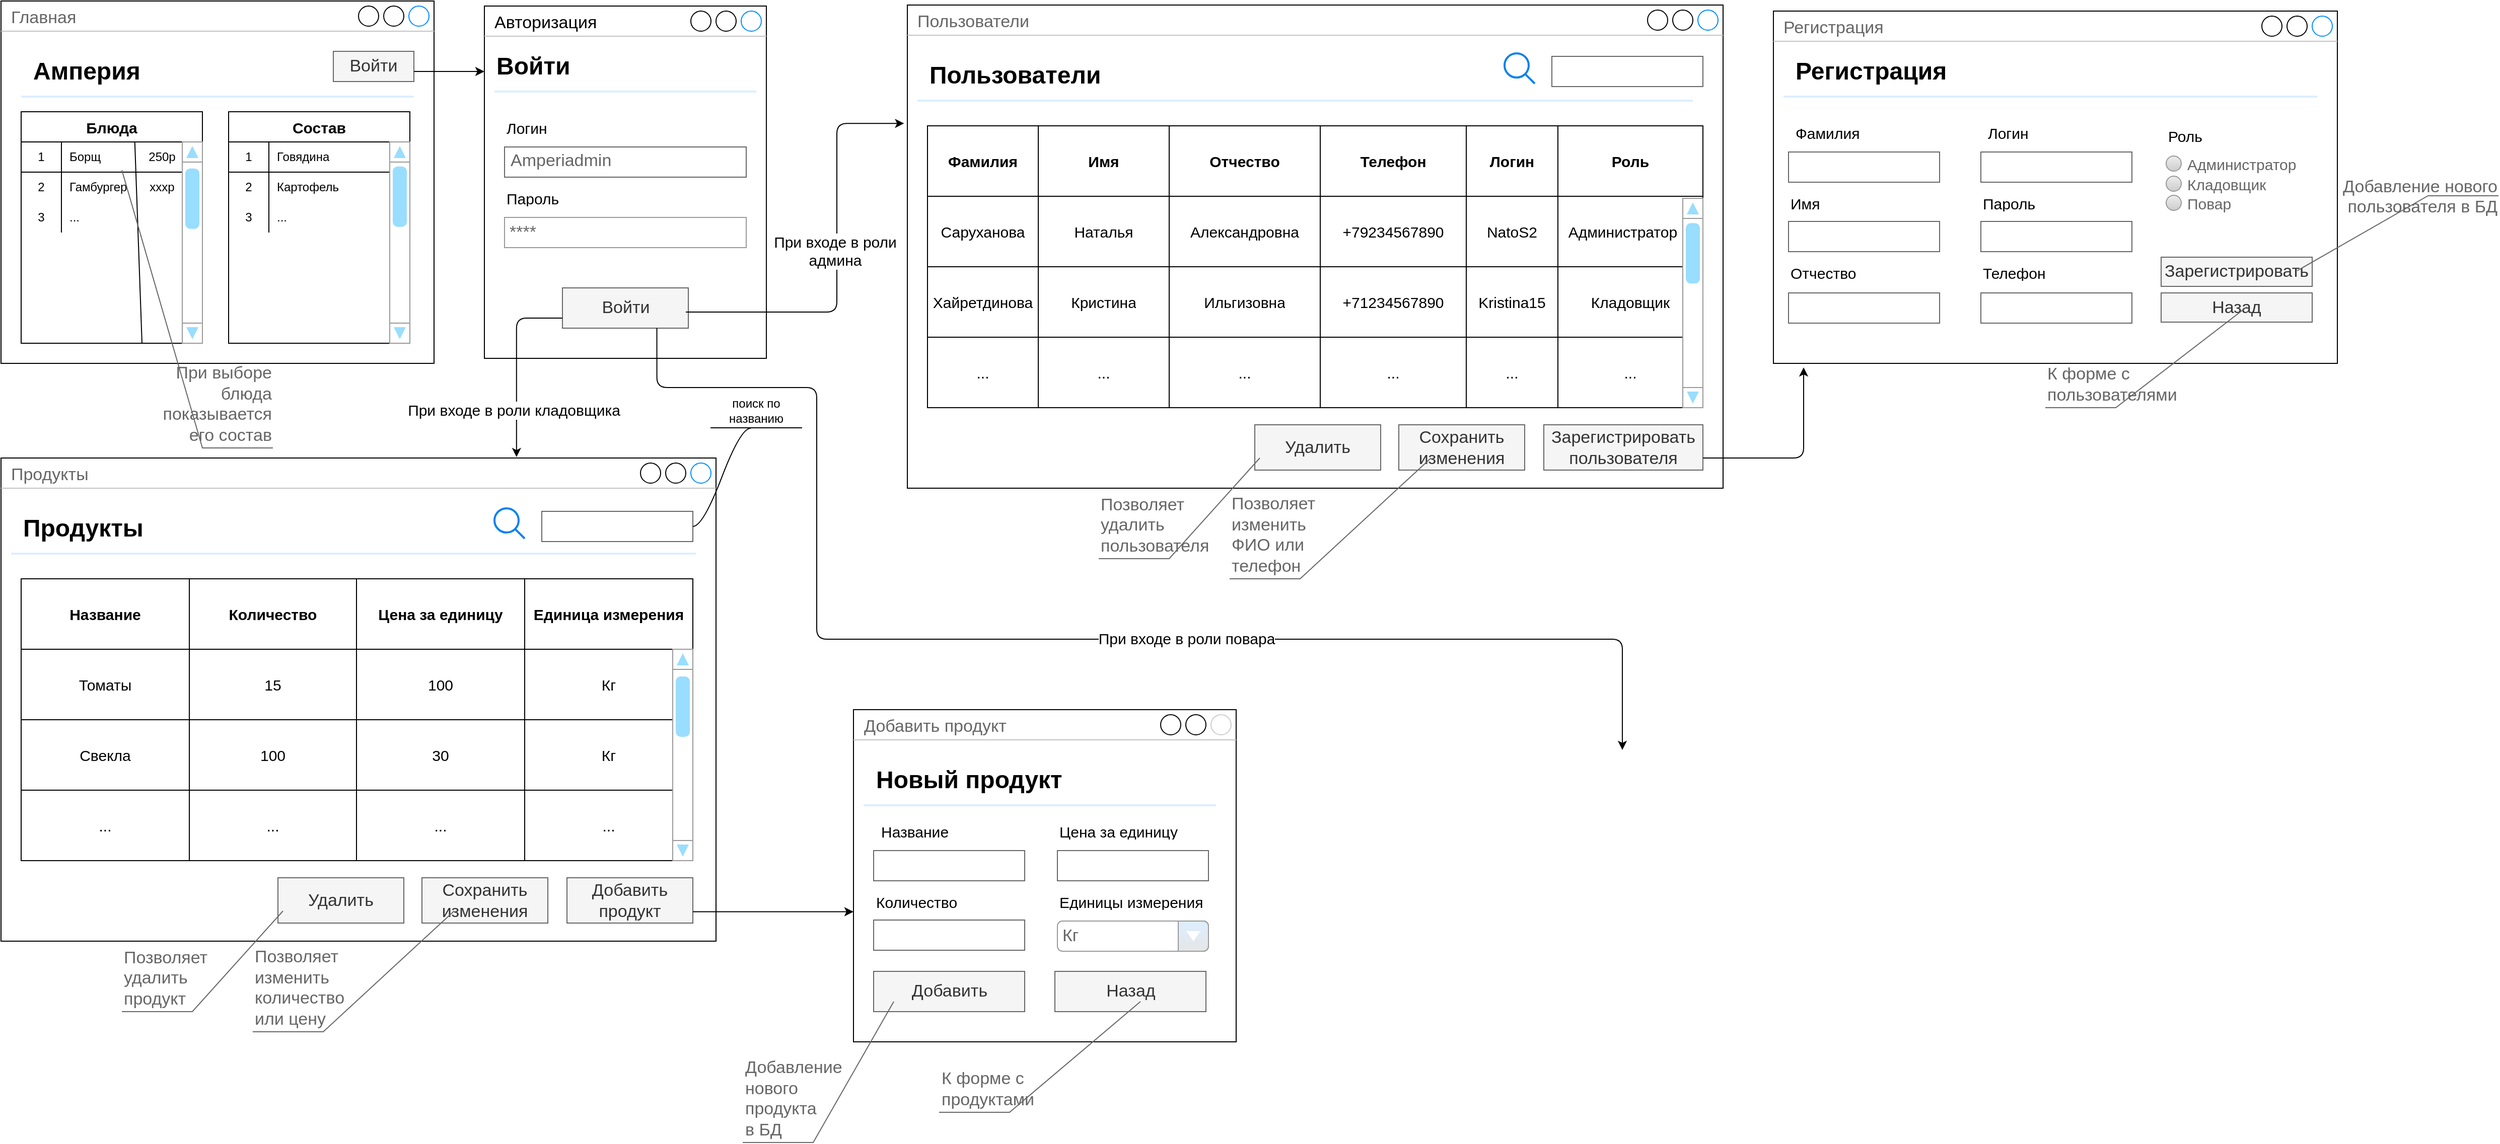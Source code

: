 <mxfile version="14.7.8" type="github">
  <diagram name="Page-1" id="03018318-947c-dd8e-b7a3-06fadd420f32">
    <mxGraphModel dx="1483" dy="781" grid="1" gridSize="10" guides="1" tooltips="1" connect="1" arrows="1" fold="1" page="1" pageScale="1" pageWidth="4681" pageHeight="3300" background="#ffffff" math="0" shadow="0">
      <root>
        <mxCell id="0" />
        <mxCell id="1" parent="0" />
        <mxCell id="wdpsz7SIbts_I8NSBxIE-1" value="Авторизация&lt;br&gt;" style="strokeWidth=1;shadow=0;dashed=0;align=left;html=1;shape=mxgraph.mockup.containers.window;align=left;verticalAlign=top;spacingLeft=8;strokeColor2=#008cff;strokeColor3=#c4c4c4;mainText=;fontSize=17;labelBackgroundColor=none;" parent="1" vertex="1">
          <mxGeometry x="520" y="31" width="280" height="350" as="geometry" />
        </mxCell>
        <mxCell id="wdpsz7SIbts_I8NSBxIE-2" value="Amperiadmin" style="strokeWidth=1;shadow=0;dashed=0;align=left;html=1;shape=mxgraph.mockup.text.textBox;fontColor=#666666;align=left;fontSize=17;spacingLeft=4;spacingTop=-3;strokeColor=#666666;mainText=;gradientColor=none;" parent="1" vertex="1">
          <mxGeometry x="540" y="171" width="240" height="30" as="geometry" />
        </mxCell>
        <UserObject label="Логин" placeholders="1" name="Variable" id="wdpsz7SIbts_I8NSBxIE-6">
          <mxCell style="text;html=1;strokeColor=none;fillColor=none;align=left;verticalAlign=middle;whiteSpace=wrap;overflow=hidden;fontSize=15;" parent="1" vertex="1">
            <mxGeometry x="540" y="141" width="80" height="20" as="geometry" />
          </mxCell>
        </UserObject>
        <UserObject label="Пароль" placeholders="1" name="Variable" id="wdpsz7SIbts_I8NSBxIE-7">
          <mxCell style="text;html=1;strokeColor=none;fillColor=none;align=left;verticalAlign=middle;whiteSpace=wrap;overflow=hidden;fontSize=15;" parent="1" vertex="1">
            <mxGeometry x="540" y="211" width="80" height="20" as="geometry" />
          </mxCell>
        </UserObject>
        <mxCell id="wdpsz7SIbts_I8NSBxIE-9" value="Войти" style="text;strokeColor=none;fillColor=none;html=1;fontSize=24;fontStyle=1;verticalAlign=middle;align=left;" parent="1" vertex="1">
          <mxGeometry x="530" y="71" width="100" height="40" as="geometry" />
        </mxCell>
        <mxCell id="wdpsz7SIbts_I8NSBxIE-11" value="Регистрация" style="strokeWidth=1;shadow=0;dashed=0;align=left;html=1;shape=mxgraph.mockup.containers.window;align=left;verticalAlign=top;spacingLeft=8;strokeColor2=#008cff;strokeColor3=#c4c4c4;fontColor=#666666;mainText=;fontSize=17;labelBackgroundColor=none;gradientColor=none;" parent="1" vertex="1">
          <mxGeometry x="1800" y="36" width="560" height="350" as="geometry" />
        </mxCell>
        <mxCell id="wdpsz7SIbts_I8NSBxIE-12" value="Регистрация" style="text;strokeColor=none;fillColor=none;html=1;fontSize=24;fontStyle=1;verticalAlign=middle;align=left;" parent="1" vertex="1">
          <mxGeometry x="1820" y="76" width="100" height="40" as="geometry" />
        </mxCell>
        <mxCell id="wdpsz7SIbts_I8NSBxIE-25" value="" style="shape=line;strokeColor=#ddeeff;strokeWidth=2;html=1;resizeWidth=1;align=left;" parent="1" vertex="1">
          <mxGeometry x="530" y="111" width="260" height="10" as="geometry" />
        </mxCell>
        <mxCell id="wdpsz7SIbts_I8NSBxIE-27" value="****" style="strokeWidth=1;shadow=0;dashed=0;align=left;html=1;shape=mxgraph.mockup.forms.pwField;strokeColor=#999999;mainText=;align=left;fontColor=#666666;fontSize=17;spacingLeft=3;gradientColor=none;" parent="1" vertex="1">
          <mxGeometry x="540" y="241" width="240" height="30" as="geometry" />
        </mxCell>
        <mxCell id="wdpsz7SIbts_I8NSBxIE-28" value="" style="shape=line;strokeColor=#ddeeff;strokeWidth=2;html=1;resizeWidth=1;align=left;" parent="1" vertex="1">
          <mxGeometry x="1810" y="116" width="530" height="10" as="geometry" />
        </mxCell>
        <mxCell id="wdpsz7SIbts_I8NSBxIE-30" value="Войти" style="rounded=0;whiteSpace=wrap;html=1;fontSize=17;fillColor=#f5f5f5;strokeColor=#666666;fontColor=#333333;align=center;" parent="1" vertex="1">
          <mxGeometry x="597.5" y="311" width="125" height="40" as="geometry" />
        </mxCell>
        <UserObject label="Отчество" placeholders="1" name="Variable" id="wdpsz7SIbts_I8NSBxIE-31">
          <mxCell style="text;html=1;strokeColor=none;fillColor=none;align=left;verticalAlign=middle;whiteSpace=wrap;overflow=hidden;fontSize=15;" parent="1" vertex="1">
            <mxGeometry x="1815" y="285" width="80" height="20" as="geometry" />
          </mxCell>
        </UserObject>
        <UserObject label="Имя" placeholders="1" name="Variable" id="wdpsz7SIbts_I8NSBxIE-32">
          <mxCell style="text;html=1;strokeColor=none;fillColor=none;align=left;verticalAlign=middle;whiteSpace=wrap;overflow=hidden;fontSize=15;" parent="1" vertex="1">
            <mxGeometry x="1815" y="216" width="80" height="20" as="geometry" />
          </mxCell>
        </UserObject>
        <UserObject label="Фамилия" placeholders="1" name="Variable" id="wdpsz7SIbts_I8NSBxIE-33">
          <mxCell style="text;html=1;strokeColor=none;fillColor=none;align=left;verticalAlign=middle;whiteSpace=wrap;overflow=hidden;fontSize=15;" parent="1" vertex="1">
            <mxGeometry x="1820" y="146" width="80" height="20" as="geometry" />
          </mxCell>
        </UserObject>
        <mxCell id="wdpsz7SIbts_I8NSBxIE-34" value="" style="strokeWidth=1;shadow=0;dashed=0;align=left;html=1;shape=mxgraph.mockup.text.textBox;fontColor=#666666;align=left;fontSize=17;spacingLeft=4;spacingTop=-3;strokeColor=#666666;mainText=;gradientColor=none;" parent="1" vertex="1">
          <mxGeometry x="1815" y="176" width="150" height="30" as="geometry" />
        </mxCell>
        <mxCell id="wdpsz7SIbts_I8NSBxIE-35" value="" style="strokeWidth=1;shadow=0;dashed=0;align=left;html=1;shape=mxgraph.mockup.text.textBox;fontColor=#666666;align=left;fontSize=17;spacingLeft=4;spacingTop=-3;strokeColor=#666666;mainText=;gradientColor=none;" parent="1" vertex="1">
          <mxGeometry x="1815" y="245" width="150" height="30" as="geometry" />
        </mxCell>
        <mxCell id="wdpsz7SIbts_I8NSBxIE-36" value="" style="strokeWidth=1;shadow=0;dashed=0;align=left;html=1;shape=mxgraph.mockup.text.textBox;fontColor=#666666;align=left;fontSize=17;spacingLeft=4;spacingTop=-3;strokeColor=#666666;mainText=;gradientColor=none;" parent="1" vertex="1">
          <mxGeometry x="1815" y="316" width="150" height="30" as="geometry" />
        </mxCell>
        <UserObject label="Пароль" placeholders="1" name="Variable" id="wdpsz7SIbts_I8NSBxIE-38">
          <mxCell style="text;html=1;strokeColor=none;fillColor=none;align=left;verticalAlign=middle;whiteSpace=wrap;overflow=hidden;fontSize=15;" parent="1" vertex="1">
            <mxGeometry x="2006" y="216" width="80" height="20" as="geometry" />
          </mxCell>
        </UserObject>
        <UserObject label="Логин" placeholders="1" name="Variable" id="wdpsz7SIbts_I8NSBxIE-39">
          <mxCell style="text;html=1;strokeColor=none;fillColor=none;align=left;verticalAlign=middle;whiteSpace=wrap;overflow=hidden;fontSize=15;" parent="1" vertex="1">
            <mxGeometry x="2011" y="146" width="80" height="20" as="geometry" />
          </mxCell>
        </UserObject>
        <mxCell id="wdpsz7SIbts_I8NSBxIE-40" value="" style="strokeWidth=1;shadow=0;dashed=0;align=left;html=1;shape=mxgraph.mockup.text.textBox;fontColor=#666666;align=left;fontSize=17;spacingLeft=4;spacingTop=-3;strokeColor=#666666;mainText=;gradientColor=none;" parent="1" vertex="1">
          <mxGeometry x="2006" y="176" width="150" height="30" as="geometry" />
        </mxCell>
        <mxCell id="wdpsz7SIbts_I8NSBxIE-41" value="" style="strokeWidth=1;shadow=0;dashed=0;align=left;html=1;shape=mxgraph.mockup.text.textBox;fontColor=#666666;align=left;fontSize=17;spacingLeft=4;spacingTop=-3;strokeColor=#666666;mainText=;gradientColor=none;" parent="1" vertex="1">
          <mxGeometry x="2006" y="245" width="150" height="30" as="geometry" />
        </mxCell>
        <UserObject label="Роль" placeholders="1" name="Variable" id="wdpsz7SIbts_I8NSBxIE-42">
          <mxCell style="text;html=1;strokeColor=none;fillColor=none;align=left;verticalAlign=middle;whiteSpace=wrap;overflow=hidden;fontSize=15;" parent="1" vertex="1">
            <mxGeometry x="2190" y="149" width="80" height="20" as="geometry" />
          </mxCell>
        </UserObject>
        <mxCell id="wdpsz7SIbts_I8NSBxIE-43" value="Администратор" style="shape=ellipse;fillColor=#eeeeee;strokeColor=#999999;gradientColor=#cccccc;html=1;align=left;spacingLeft=4;fontSize=15;fontColor=#666666;labelPosition=right;shadow=0;" parent="1" vertex="1">
          <mxGeometry x="2190" y="180" width="15" height="15" as="geometry" />
        </mxCell>
        <mxCell id="wdpsz7SIbts_I8NSBxIE-44" value="Кладовщик" style="shape=ellipse;fillColor=#eeeeee;strokeColor=#999999;gradientColor=#cccccc;html=1;align=left;spacingLeft=4;fontSize=15;fontColor=#666666;labelPosition=right;shadow=0;" parent="1" vertex="1">
          <mxGeometry x="2190" y="200" width="15" height="15" as="geometry" />
        </mxCell>
        <mxCell id="wdpsz7SIbts_I8NSBxIE-45" value="Повар" style="shape=ellipse;fillColor=#eeeeee;strokeColor=#999999;gradientColor=#cccccc;html=1;align=left;spacingLeft=4;fontSize=15;fontColor=#666666;labelPosition=right;shadow=0;" parent="1" vertex="1">
          <mxGeometry x="2190" y="219" width="15" height="15" as="geometry" />
        </mxCell>
        <UserObject label="Телефон" placeholders="1" name="Variable" id="wdpsz7SIbts_I8NSBxIE-47">
          <mxCell style="text;html=1;strokeColor=none;fillColor=none;align=left;verticalAlign=middle;whiteSpace=wrap;overflow=hidden;fontSize=15;" parent="1" vertex="1">
            <mxGeometry x="2006" y="285" width="80" height="20" as="geometry" />
          </mxCell>
        </UserObject>
        <mxCell id="wdpsz7SIbts_I8NSBxIE-48" value="" style="strokeWidth=1;shadow=0;dashed=0;align=left;html=1;shape=mxgraph.mockup.text.textBox;fontColor=#666666;align=left;fontSize=17;spacingLeft=4;spacingTop=-3;strokeColor=#666666;mainText=;gradientColor=none;" parent="1" vertex="1">
          <mxGeometry x="2006" y="316" width="150" height="30" as="geometry" />
        </mxCell>
        <mxCell id="wdpsz7SIbts_I8NSBxIE-49" value="Назад" style="rounded=0;whiteSpace=wrap;html=1;fontSize=17;fillColor=#f5f5f5;strokeColor=#666666;fontColor=#333333;align=center;" parent="1" vertex="1">
          <mxGeometry x="2185" y="316" width="150" height="29" as="geometry" />
        </mxCell>
        <mxCell id="wdpsz7SIbts_I8NSBxIE-50" value="Добавить продукт" style="strokeWidth=1;shadow=0;dashed=0;align=center;html=1;shape=mxgraph.mockup.containers.window;align=left;verticalAlign=top;spacingLeft=8;strokeColor2=#CCCCCC;strokeColor3=#c4c4c4;fontColor=#666666;mainText=;fontSize=17;labelBackgroundColor=none;gradientColor=none;connectable=1;recursiveResize=1;" parent="1" vertex="1">
          <mxGeometry x="886.5" y="730" width="380" height="330" as="geometry" />
        </mxCell>
        <mxCell id="wdpsz7SIbts_I8NSBxIE-51" value="Новый продукт" style="text;strokeColor=none;fillColor=none;html=1;fontSize=24;fontStyle=1;verticalAlign=middle;align=left;" parent="1" vertex="1">
          <mxGeometry x="906.5" y="780" width="100" height="40" as="geometry" />
        </mxCell>
        <mxCell id="wdpsz7SIbts_I8NSBxIE-52" value="" style="shape=line;strokeColor=#ddeeff;strokeWidth=2;html=1;resizeWidth=1;align=left;" parent="1" vertex="1">
          <mxGeometry x="896.5" y="820" width="350" height="10" as="geometry" />
        </mxCell>
        <UserObject label="Цена за единицу" placeholders="1" name="Variable" id="wdpsz7SIbts_I8NSBxIE-53">
          <mxCell style="text;html=1;strokeColor=none;fillColor=none;align=left;verticalAlign=middle;whiteSpace=wrap;overflow=hidden;fontSize=15;" parent="1" vertex="1">
            <mxGeometry x="1089" y="840" width="160" height="20" as="geometry" />
          </mxCell>
        </UserObject>
        <UserObject label="Количество" placeholders="1" name="Variable" id="wdpsz7SIbts_I8NSBxIE-54">
          <mxCell style="text;html=1;strokeColor=none;fillColor=none;align=left;verticalAlign=middle;whiteSpace=wrap;overflow=hidden;fontSize=15;" parent="1" vertex="1">
            <mxGeometry x="906.5" y="910" width="100" height="20" as="geometry" />
          </mxCell>
        </UserObject>
        <UserObject label="Название" placeholders="1" name="Variable" id="wdpsz7SIbts_I8NSBxIE-55">
          <mxCell style="text;html=1;strokeColor=none;fillColor=none;align=left;verticalAlign=middle;whiteSpace=wrap;overflow=hidden;fontSize=15;" parent="1" vertex="1">
            <mxGeometry x="911.5" y="840" width="80" height="20" as="geometry" />
          </mxCell>
        </UserObject>
        <mxCell id="wdpsz7SIbts_I8NSBxIE-56" value="" style="strokeWidth=1;shadow=0;dashed=0;align=left;html=1;shape=mxgraph.mockup.text.textBox;fontColor=#666666;align=left;fontSize=17;spacingLeft=4;spacingTop=-3;strokeColor=#666666;mainText=;gradientColor=none;" parent="1" vertex="1">
          <mxGeometry x="906.5" y="870" width="150" height="30" as="geometry" />
        </mxCell>
        <mxCell id="wdpsz7SIbts_I8NSBxIE-57" value="" style="strokeWidth=1;shadow=0;dashed=0;align=left;html=1;shape=mxgraph.mockup.text.textBox;fontColor=#666666;align=left;fontSize=17;spacingLeft=4;spacingTop=-3;strokeColor=#666666;mainText=;gradientColor=none;" parent="1" vertex="1">
          <mxGeometry x="906.5" y="939" width="150" height="30" as="geometry" />
        </mxCell>
        <UserObject label="Единицы измерения" placeholders="1" name="Variable" id="wdpsz7SIbts_I8NSBxIE-60">
          <mxCell style="text;html=1;strokeColor=none;fillColor=none;align=left;verticalAlign=middle;whiteSpace=wrap;overflow=hidden;fontSize=15;" parent="1" vertex="1">
            <mxGeometry x="1089" y="910" width="147.5" height="20" as="geometry" />
          </mxCell>
        </UserObject>
        <mxCell id="wdpsz7SIbts_I8NSBxIE-61" value="" style="strokeWidth=1;shadow=0;dashed=0;align=left;html=1;shape=mxgraph.mockup.text.textBox;fontColor=#666666;align=left;fontSize=17;spacingLeft=4;spacingTop=-3;strokeColor=#666666;mainText=;gradientColor=none;" parent="1" vertex="1">
          <mxGeometry x="1089" y="870" width="150" height="30" as="geometry" />
        </mxCell>
        <mxCell id="wdpsz7SIbts_I8NSBxIE-62" value="Кг" style="strokeWidth=1;shadow=0;dashed=0;align=center;html=1;shape=mxgraph.mockup.forms.comboBox;strokeColor=#999999;fillColor=#ddeeff;align=left;fillColor2=#E6E6E6;mainText=;fontColor=#666666;fontSize=17;spacingLeft=3;labelBackgroundColor=none;sketch=0;" parent="1" vertex="1">
          <mxGeometry x="1089" y="940" width="150" height="30" as="geometry" />
        </mxCell>
        <mxCell id="wdpsz7SIbts_I8NSBxIE-63" value="Добавить" style="rounded=0;whiteSpace=wrap;html=1;fontSize=17;fillColor=#f5f5f5;strokeColor=#666666;fontColor=#333333;align=center;" parent="1" vertex="1">
          <mxGeometry x="906.5" y="990" width="150" height="40" as="geometry" />
        </mxCell>
        <mxCell id="wdpsz7SIbts_I8NSBxIE-64" value="Главная" style="strokeWidth=1;shadow=0;dashed=0;align=center;html=1;shape=mxgraph.mockup.containers.window;align=left;verticalAlign=top;spacingLeft=8;strokeColor2=#008cff;strokeColor3=#c4c4c4;fontColor=#666666;mainText=;fontSize=17;labelBackgroundColor=none;rounded=0;sketch=0;gradientColor=none;" parent="1" vertex="1">
          <mxGeometry x="40" y="26" width="430" height="360" as="geometry" />
        </mxCell>
        <mxCell id="wdpsz7SIbts_I8NSBxIE-65" value="Блюда" style="shape=table;startSize=30;container=1;collapsible=0;childLayout=tableLayout;fixedRows=1;rowLines=0;fontStyle=1;align=center;rounded=0;shadow=0;labelBackgroundColor=none;sketch=0;fontSize=15;gradientColor=none;" parent="1" vertex="1">
          <mxGeometry x="60" y="136" width="180" height="230" as="geometry" />
        </mxCell>
        <mxCell id="wdpsz7SIbts_I8NSBxIE-66" value="" style="shape=partialRectangle;html=1;whiteSpace=wrap;collapsible=0;dropTarget=0;pointerEvents=0;fillColor=none;top=0;left=0;bottom=1;right=0;points=[[0,0.5],[1,0.5]];portConstraint=eastwest;" parent="wdpsz7SIbts_I8NSBxIE-65" vertex="1">
          <mxGeometry y="30" width="180" height="30" as="geometry" />
        </mxCell>
        <mxCell id="wdpsz7SIbts_I8NSBxIE-67" value="1" style="shape=partialRectangle;html=1;whiteSpace=wrap;connectable=0;fillColor=none;top=0;left=0;bottom=0;right=0;overflow=hidden;" parent="wdpsz7SIbts_I8NSBxIE-66" vertex="1">
          <mxGeometry width="40" height="30" as="geometry" />
        </mxCell>
        <mxCell id="wdpsz7SIbts_I8NSBxIE-68" value="Борщ" style="shape=partialRectangle;html=1;whiteSpace=wrap;connectable=0;fillColor=none;top=0;left=0;bottom=0;right=0;align=left;spacingLeft=6;overflow=hidden;" parent="wdpsz7SIbts_I8NSBxIE-66" vertex="1">
          <mxGeometry x="40" width="140" height="30" as="geometry" />
        </mxCell>
        <mxCell id="wdpsz7SIbts_I8NSBxIE-69" value="" style="shape=partialRectangle;html=1;whiteSpace=wrap;collapsible=0;dropTarget=0;pointerEvents=0;fillColor=none;top=0;left=0;bottom=0;right=0;points=[[0,0.5],[1,0.5]];portConstraint=eastwest;" parent="wdpsz7SIbts_I8NSBxIE-65" vertex="1">
          <mxGeometry y="60" width="180" height="30" as="geometry" />
        </mxCell>
        <mxCell id="wdpsz7SIbts_I8NSBxIE-70" value="2" style="shape=partialRectangle;html=1;whiteSpace=wrap;connectable=0;fillColor=none;top=0;left=0;bottom=0;right=0;overflow=hidden;" parent="wdpsz7SIbts_I8NSBxIE-69" vertex="1">
          <mxGeometry width="40" height="30" as="geometry" />
        </mxCell>
        <mxCell id="wdpsz7SIbts_I8NSBxIE-71" value="Гамбургер" style="shape=partialRectangle;html=1;whiteSpace=wrap;connectable=0;fillColor=none;top=0;left=0;bottom=0;right=0;align=left;spacingLeft=6;overflow=hidden;" parent="wdpsz7SIbts_I8NSBxIE-69" vertex="1">
          <mxGeometry x="40" width="140" height="30" as="geometry" />
        </mxCell>
        <mxCell id="wdpsz7SIbts_I8NSBxIE-72" value="" style="shape=partialRectangle;html=1;whiteSpace=wrap;collapsible=0;dropTarget=0;pointerEvents=0;fillColor=none;top=0;left=0;bottom=0;right=0;points=[[0,0.5],[1,0.5]];portConstraint=eastwest;" parent="wdpsz7SIbts_I8NSBxIE-65" vertex="1">
          <mxGeometry y="90" width="180" height="30" as="geometry" />
        </mxCell>
        <mxCell id="wdpsz7SIbts_I8NSBxIE-73" value="3" style="shape=partialRectangle;html=1;whiteSpace=wrap;connectable=0;fillColor=none;top=0;left=0;bottom=0;right=0;overflow=hidden;" parent="wdpsz7SIbts_I8NSBxIE-72" vertex="1">
          <mxGeometry width="40" height="30" as="geometry" />
        </mxCell>
        <mxCell id="wdpsz7SIbts_I8NSBxIE-74" value="..." style="shape=partialRectangle;html=1;whiteSpace=wrap;connectable=0;fillColor=none;top=0;left=0;bottom=0;right=0;align=left;spacingLeft=6;overflow=hidden;" parent="wdpsz7SIbts_I8NSBxIE-72" vertex="1">
          <mxGeometry x="40" width="140" height="30" as="geometry" />
        </mxCell>
        <mxCell id="gK5MwJB-EIM1T8qbE-FL-1" value="" style="endArrow=none;html=1;entryX=0.627;entryY=0.006;entryDx=0;entryDy=0;entryPerimeter=0;" parent="wdpsz7SIbts_I8NSBxIE-65" target="wdpsz7SIbts_I8NSBxIE-66" edge="1">
          <mxGeometry width="50" height="50" relative="1" as="geometry">
            <mxPoint x="120" y="230" as="sourcePoint" />
            <mxPoint x="130" y="30" as="targetPoint" />
          </mxGeometry>
        </mxCell>
        <mxCell id="wdpsz7SIbts_I8NSBxIE-94" value="" style="verticalLabelPosition=bottom;shadow=0;dashed=0;align=center;html=1;verticalAlign=top;strokeWidth=1;shape=mxgraph.mockup.navigation.scrollBar;strokeColor=#999999;barPos=93.667;fillColor2=#99ddff;strokeColor2=none;direction=north;rounded=0;labelBackgroundColor=none;sketch=0;fontSize=15;gradientColor=none;" parent="1" vertex="1">
          <mxGeometry x="220" y="166" width="20" height="200" as="geometry" />
        </mxCell>
        <mxCell id="wdpsz7SIbts_I8NSBxIE-96" value="Амперия" style="text;strokeColor=none;fillColor=none;html=1;fontSize=24;fontStyle=1;verticalAlign=middle;align=left;" parent="1" vertex="1">
          <mxGeometry x="70" y="76" width="100" height="40" as="geometry" />
        </mxCell>
        <mxCell id="wdpsz7SIbts_I8NSBxIE-97" value="" style="shape=line;strokeColor=#ddeeff;strokeWidth=2;html=1;resizeWidth=1;align=left;" parent="1" vertex="1">
          <mxGeometry x="60" y="116" width="390" height="10" as="geometry" />
        </mxCell>
        <mxCell id="wdpsz7SIbts_I8NSBxIE-98" value="Состав" style="shape=table;startSize=30;container=1;collapsible=0;childLayout=tableLayout;fixedRows=1;rowLines=0;fontStyle=1;align=center;rounded=0;shadow=0;labelBackgroundColor=none;sketch=0;fontSize=15;gradientColor=none;" parent="1" vertex="1">
          <mxGeometry x="266" y="136" width="180" height="230" as="geometry" />
        </mxCell>
        <mxCell id="wdpsz7SIbts_I8NSBxIE-99" value="" style="shape=partialRectangle;html=1;whiteSpace=wrap;collapsible=0;dropTarget=0;pointerEvents=0;fillColor=none;top=0;left=0;bottom=1;right=0;points=[[0,0.5],[1,0.5]];portConstraint=eastwest;" parent="wdpsz7SIbts_I8NSBxIE-98" vertex="1">
          <mxGeometry y="30" width="180" height="30" as="geometry" />
        </mxCell>
        <mxCell id="wdpsz7SIbts_I8NSBxIE-100" value="1" style="shape=partialRectangle;html=1;whiteSpace=wrap;connectable=0;fillColor=none;top=0;left=0;bottom=0;right=0;overflow=hidden;" parent="wdpsz7SIbts_I8NSBxIE-99" vertex="1">
          <mxGeometry width="40" height="30" as="geometry" />
        </mxCell>
        <mxCell id="wdpsz7SIbts_I8NSBxIE-101" value="Говядина" style="shape=partialRectangle;html=1;whiteSpace=wrap;connectable=0;fillColor=none;top=0;left=0;bottom=0;right=0;align=left;spacingLeft=6;overflow=hidden;strokeColor=none;strokeWidth=0;" parent="wdpsz7SIbts_I8NSBxIE-99" vertex="1">
          <mxGeometry x="40" width="140" height="30" as="geometry" />
        </mxCell>
        <mxCell id="wdpsz7SIbts_I8NSBxIE-102" value="" style="shape=partialRectangle;html=1;whiteSpace=wrap;collapsible=0;dropTarget=0;pointerEvents=0;fillColor=none;top=0;left=0;bottom=0;right=0;points=[[0,0.5],[1,0.5]];portConstraint=eastwest;" parent="wdpsz7SIbts_I8NSBxIE-98" vertex="1">
          <mxGeometry y="60" width="180" height="30" as="geometry" />
        </mxCell>
        <mxCell id="wdpsz7SIbts_I8NSBxIE-103" value="2" style="shape=partialRectangle;html=1;whiteSpace=wrap;connectable=0;fillColor=none;top=0;left=0;bottom=0;right=0;overflow=hidden;strokeColor=none;" parent="wdpsz7SIbts_I8NSBxIE-102" vertex="1">
          <mxGeometry width="40" height="30" as="geometry" />
        </mxCell>
        <mxCell id="wdpsz7SIbts_I8NSBxIE-104" value="Картофель" style="shape=partialRectangle;html=1;whiteSpace=wrap;connectable=0;fillColor=none;top=0;left=0;bottom=0;right=0;align=left;spacingLeft=6;overflow=hidden;strokeColor=none;" parent="wdpsz7SIbts_I8NSBxIE-102" vertex="1">
          <mxGeometry x="40" width="140" height="30" as="geometry" />
        </mxCell>
        <mxCell id="wdpsz7SIbts_I8NSBxIE-105" value="" style="shape=partialRectangle;html=1;whiteSpace=wrap;collapsible=0;dropTarget=0;pointerEvents=0;fillColor=none;top=0;left=0;bottom=0;right=0;points=[[0,0.5],[1,0.5]];portConstraint=eastwest;" parent="wdpsz7SIbts_I8NSBxIE-98" vertex="1">
          <mxGeometry y="90" width="180" height="30" as="geometry" />
        </mxCell>
        <mxCell id="wdpsz7SIbts_I8NSBxIE-106" value="3" style="shape=partialRectangle;html=1;whiteSpace=wrap;connectable=0;fillColor=none;top=0;left=0;bottom=0;right=0;overflow=hidden;" parent="wdpsz7SIbts_I8NSBxIE-105" vertex="1">
          <mxGeometry width="40" height="30" as="geometry" />
        </mxCell>
        <mxCell id="wdpsz7SIbts_I8NSBxIE-107" value="..." style="shape=partialRectangle;html=1;whiteSpace=wrap;connectable=0;fillColor=none;top=0;left=0;bottom=0;right=0;align=left;spacingLeft=6;overflow=hidden;" parent="wdpsz7SIbts_I8NSBxIE-105" vertex="1">
          <mxGeometry x="40" width="140" height="30" as="geometry" />
        </mxCell>
        <mxCell id="wdpsz7SIbts_I8NSBxIE-108" value="" style="verticalLabelPosition=bottom;shadow=0;dashed=0;align=center;html=1;verticalAlign=top;strokeWidth=1;shape=mxgraph.mockup.navigation.scrollBar;strokeColor=#999999;barPos=95.667;fillColor2=#99ddff;strokeColor2=none;direction=north;rounded=0;labelBackgroundColor=none;sketch=0;fontSize=15;gradientColor=none;" parent="1" vertex="1">
          <mxGeometry x="426" y="166" width="20" height="200" as="geometry" />
        </mxCell>
        <mxCell id="wdpsz7SIbts_I8NSBxIE-111" value="Войти" style="rounded=0;whiteSpace=wrap;html=1;fontSize=17;fillColor=#f5f5f5;strokeColor=#666666;fontColor=#333333;align=center;" parent="1" vertex="1">
          <mxGeometry x="370" y="76" width="80" height="30" as="geometry" />
        </mxCell>
        <mxCell id="wdpsz7SIbts_I8NSBxIE-113" value="" style="edgeStyle=segmentEdgeStyle;endArrow=classic;html=1;fontSize=15;" parent="1" edge="1">
          <mxGeometry width="50" height="50" relative="1" as="geometry">
            <mxPoint x="450" y="96" as="sourcePoint" />
            <mxPoint x="520" y="96" as="targetPoint" />
          </mxGeometry>
        </mxCell>
        <mxCell id="wdpsz7SIbts_I8NSBxIE-114" value="Продукты" style="strokeWidth=1;shadow=0;dashed=0;align=center;html=1;shape=mxgraph.mockup.containers.window;align=left;verticalAlign=top;spacingLeft=8;strokeColor2=#008cff;strokeColor3=#c4c4c4;fontColor=#666666;mainText=;fontSize=17;labelBackgroundColor=none;rounded=0;sketch=0;gradientColor=none;" parent="1" vertex="1">
          <mxGeometry x="40" y="480" width="710" height="480" as="geometry" />
        </mxCell>
        <mxCell id="wdpsz7SIbts_I8NSBxIE-117" value="Продукты" style="text;strokeColor=none;fillColor=none;html=1;fontSize=24;fontStyle=1;verticalAlign=middle;align=left;" parent="1" vertex="1">
          <mxGeometry x="60" y="530" width="100" height="40" as="geometry" />
        </mxCell>
        <mxCell id="wdpsz7SIbts_I8NSBxIE-118" value="" style="shape=line;strokeColor=#ddeeff;strokeWidth=2;html=1;resizeWidth=1;align=left;" parent="1" vertex="1">
          <mxGeometry x="50" y="570" width="680" height="10" as="geometry" />
        </mxCell>
        <mxCell id="wdpsz7SIbts_I8NSBxIE-119" value="" style="shape=table;html=1;whiteSpace=wrap;startSize=0;container=1;collapsible=0;childLayout=tableLayout;columnLines=0;rowLines=0;rounded=0;shadow=0;labelBackgroundColor=none;sketch=0;fontSize=18;strokeColor=#000000;strokeWidth=0;gradientColor=none;align=center;" parent="1" vertex="1">
          <mxGeometry x="60" y="600" width="500" height="210" as="geometry" />
        </mxCell>
        <mxCell id="wdpsz7SIbts_I8NSBxIE-120" value="" style="shape=partialRectangle;html=1;whiteSpace=wrap;collapsible=0;dropTarget=0;pointerEvents=0;fillColor=none;top=0;left=0;bottom=0;right=0;points=[[0,0.5],[1,0.5]];portConstraint=eastwest;" parent="wdpsz7SIbts_I8NSBxIE-119" vertex="1">
          <mxGeometry width="500" height="70" as="geometry" />
        </mxCell>
        <mxCell id="wdpsz7SIbts_I8NSBxIE-121" value="Название" style="shape=partialRectangle;html=1;whiteSpace=wrap;connectable=0;fillColor=none;top=1;left=1;bottom=1;right=1;overflow=hidden;fontStyle=1;fontSize=15;" parent="wdpsz7SIbts_I8NSBxIE-120" vertex="1">
          <mxGeometry width="167" height="70" as="geometry" />
        </mxCell>
        <mxCell id="wdpsz7SIbts_I8NSBxIE-122" value="Количество" style="shape=partialRectangle;html=1;whiteSpace=wrap;connectable=0;fillColor=none;top=1;left=1;bottom=1;right=1;overflow=hidden;fontStyle=1;fontSize=15;" parent="wdpsz7SIbts_I8NSBxIE-120" vertex="1">
          <mxGeometry x="167" width="166" height="70" as="geometry" />
        </mxCell>
        <mxCell id="wdpsz7SIbts_I8NSBxIE-123" value="Цена за единицу" style="shape=partialRectangle;html=1;whiteSpace=wrap;connectable=0;fillColor=none;top=1;left=1;bottom=1;right=1;overflow=hidden;fontStyle=1;fontSize=15;" parent="wdpsz7SIbts_I8NSBxIE-120" vertex="1">
          <mxGeometry x="333" width="167" height="70" as="geometry" />
        </mxCell>
        <mxCell id="wdpsz7SIbts_I8NSBxIE-128" value="" style="shape=partialRectangle;html=1;whiteSpace=wrap;collapsible=0;dropTarget=0;pointerEvents=0;fillColor=none;top=0;left=0;bottom=0;right=0;points=[[0,0.5],[1,0.5]];portConstraint=eastwest;" parent="wdpsz7SIbts_I8NSBxIE-119" vertex="1">
          <mxGeometry y="70" width="500" height="70" as="geometry" />
        </mxCell>
        <mxCell id="wdpsz7SIbts_I8NSBxIE-129" value="Томаты" style="shape=partialRectangle;html=1;whiteSpace=wrap;connectable=0;fillColor=none;top=1;left=1;bottom=1;right=1;overflow=hidden;fontSize=15;" parent="wdpsz7SIbts_I8NSBxIE-128" vertex="1">
          <mxGeometry width="167" height="70" as="geometry" />
        </mxCell>
        <mxCell id="wdpsz7SIbts_I8NSBxIE-130" value="15" style="shape=partialRectangle;html=1;whiteSpace=wrap;connectable=0;fillColor=none;top=1;left=1;bottom=1;right=1;overflow=hidden;fontSize=15;" parent="wdpsz7SIbts_I8NSBxIE-128" vertex="1">
          <mxGeometry x="167" width="166" height="70" as="geometry" />
        </mxCell>
        <mxCell id="wdpsz7SIbts_I8NSBxIE-131" value="100" style="shape=partialRectangle;html=1;whiteSpace=wrap;connectable=0;fillColor=none;top=1;left=1;bottom=1;right=1;overflow=hidden;fontSize=15;" parent="wdpsz7SIbts_I8NSBxIE-128" vertex="1">
          <mxGeometry x="333" width="167" height="70" as="geometry" />
        </mxCell>
        <mxCell id="wdpsz7SIbts_I8NSBxIE-124" value="" style="shape=partialRectangle;html=1;whiteSpace=wrap;collapsible=0;dropTarget=0;pointerEvents=0;fillColor=none;top=0;left=0;bottom=0;right=0;points=[[0,0.5],[1,0.5]];portConstraint=eastwest;" parent="wdpsz7SIbts_I8NSBxIE-119" vertex="1">
          <mxGeometry y="140" width="500" height="70" as="geometry" />
        </mxCell>
        <mxCell id="wdpsz7SIbts_I8NSBxIE-125" value="Свекла" style="shape=partialRectangle;html=1;whiteSpace=wrap;connectable=0;fillColor=none;top=1;left=1;bottom=1;right=1;overflow=hidden;fontSize=15;" parent="wdpsz7SIbts_I8NSBxIE-124" vertex="1">
          <mxGeometry width="167" height="70" as="geometry" />
        </mxCell>
        <mxCell id="wdpsz7SIbts_I8NSBxIE-126" value="100" style="shape=partialRectangle;html=1;whiteSpace=wrap;connectable=0;fillColor=none;top=1;left=1;bottom=1;right=1;overflow=hidden;fontSize=15;" parent="wdpsz7SIbts_I8NSBxIE-124" vertex="1">
          <mxGeometry x="167" width="166" height="70" as="geometry" />
        </mxCell>
        <mxCell id="wdpsz7SIbts_I8NSBxIE-127" value="30" style="shape=partialRectangle;html=1;whiteSpace=wrap;connectable=0;fillColor=none;top=1;left=1;bottom=1;right=1;overflow=hidden;fontSize=15;" parent="wdpsz7SIbts_I8NSBxIE-124" vertex="1">
          <mxGeometry x="333" width="167" height="70" as="geometry" />
        </mxCell>
        <mxCell id="wdpsz7SIbts_I8NSBxIE-132" value="Единица измерения" style="shape=partialRectangle;html=1;whiteSpace=wrap;connectable=0;fillColor=none;top=1;left=1;bottom=1;right=1;overflow=hidden;fontStyle=1;fontSize=15;" parent="1" vertex="1">
          <mxGeometry x="560" y="600" width="167" height="70" as="geometry" />
        </mxCell>
        <mxCell id="wdpsz7SIbts_I8NSBxIE-133" value="Кг" style="shape=partialRectangle;html=1;whiteSpace=wrap;connectable=0;fillColor=none;top=1;left=1;bottom=1;right=1;overflow=hidden;fontSize=15;" parent="1" vertex="1">
          <mxGeometry x="560" y="670" width="167" height="70" as="geometry" />
        </mxCell>
        <mxCell id="wdpsz7SIbts_I8NSBxIE-134" value="Кг" style="shape=partialRectangle;html=1;whiteSpace=wrap;connectable=0;fillColor=none;top=1;left=1;bottom=1;right=1;overflow=hidden;fontSize=15;" parent="1" vertex="1">
          <mxGeometry x="560" y="740" width="167" height="70" as="geometry" />
        </mxCell>
        <mxCell id="wdpsz7SIbts_I8NSBxIE-139" value="..." style="shape=partialRectangle;html=1;whiteSpace=wrap;connectable=0;fillColor=none;top=1;left=1;bottom=1;right=1;overflow=hidden;fontSize=15;" parent="1" vertex="1">
          <mxGeometry x="60" y="810" width="167" height="70" as="geometry" />
        </mxCell>
        <mxCell id="wdpsz7SIbts_I8NSBxIE-140" value="..." style="shape=partialRectangle;html=1;whiteSpace=wrap;connectable=0;fillColor=none;top=1;left=1;bottom=1;right=1;overflow=hidden;fontSize=15;" parent="1" vertex="1">
          <mxGeometry x="227" y="810" width="166" height="70" as="geometry" />
        </mxCell>
        <mxCell id="wdpsz7SIbts_I8NSBxIE-141" value="..." style="shape=partialRectangle;html=1;whiteSpace=wrap;connectable=0;fillColor=none;top=1;left=1;bottom=1;right=1;overflow=hidden;fontSize=15;" parent="1" vertex="1">
          <mxGeometry x="393" y="810" width="167" height="70" as="geometry" />
        </mxCell>
        <mxCell id="wdpsz7SIbts_I8NSBxIE-142" value="..." style="shape=partialRectangle;html=1;whiteSpace=wrap;connectable=0;fillColor=none;top=1;left=1;bottom=1;right=1;overflow=hidden;fontSize=15;" parent="1" vertex="1">
          <mxGeometry x="560" y="810" width="167" height="70" as="geometry" />
        </mxCell>
        <mxCell id="wdpsz7SIbts_I8NSBxIE-144" value="" style="verticalLabelPosition=bottom;shadow=0;dashed=0;align=center;html=1;verticalAlign=top;strokeWidth=1;shape=mxgraph.mockup.navigation.scrollBar;strokeColor=#999999;barPos=93.667;fillColor2=#99ddff;strokeColor2=none;direction=north;rounded=0;labelBackgroundColor=none;sketch=0;fontSize=15;gradientColor=none;" parent="1" vertex="1">
          <mxGeometry x="707" y="670" width="20" height="210" as="geometry" />
        </mxCell>
        <mxCell id="wdpsz7SIbts_I8NSBxIE-145" value="Добавить продукт" style="rounded=0;whiteSpace=wrap;html=1;fontSize=17;fillColor=#f5f5f5;strokeColor=#666666;fontColor=#333333;align=center;" parent="1" vertex="1">
          <mxGeometry x="602" y="897" width="125" height="45" as="geometry" />
        </mxCell>
        <mxCell id="wdpsz7SIbts_I8NSBxIE-146" value="Сохранить изменения" style="rounded=0;whiteSpace=wrap;html=1;fontSize=17;fillColor=#f5f5f5;strokeColor=#666666;fontColor=#333333;align=center;" parent="1" vertex="1">
          <mxGeometry x="458" y="897" width="125" height="45" as="geometry" />
        </mxCell>
        <mxCell id="wdpsz7SIbts_I8NSBxIE-148" value="Удалить" style="rounded=0;whiteSpace=wrap;html=1;fontSize=17;fillColor=#f5f5f5;strokeColor=#666666;fontColor=#333333;align=center;" parent="1" vertex="1">
          <mxGeometry x="315" y="897" width="125" height="45" as="geometry" />
        </mxCell>
        <mxCell id="wdpsz7SIbts_I8NSBxIE-149" value="" style="edgeStyle=segmentEdgeStyle;endArrow=classic;html=1;fontSize=15;entryX=0.721;entryY=-0.002;entryDx=0;entryDy=0;entryPerimeter=0;exitX=0;exitY=0.75;exitDx=0;exitDy=0;" parent="1" source="wdpsz7SIbts_I8NSBxIE-30" target="wdpsz7SIbts_I8NSBxIE-114" edge="1">
          <mxGeometry width="50" height="50" relative="1" as="geometry">
            <mxPoint x="590" y="350" as="sourcePoint" />
            <mxPoint x="570" y="660" as="targetPoint" />
          </mxGeometry>
        </mxCell>
        <mxCell id="wdpsz7SIbts_I8NSBxIE-150" value="При входе в роли кладовщика" style="edgeLabel;html=1;align=center;verticalAlign=middle;resizable=0;points=[];fontSize=15;" parent="wdpsz7SIbts_I8NSBxIE-149" vertex="1" connectable="0">
          <mxGeometry x="0.488" y="-3" relative="1" as="geometry">
            <mxPoint as="offset" />
          </mxGeometry>
        </mxCell>
        <mxCell id="wdpsz7SIbts_I8NSBxIE-151" value="" style="edgeStyle=segmentEdgeStyle;endArrow=classic;html=1;fontSize=15;exitX=1;exitY=0.75;exitDx=0;exitDy=0;" parent="1" source="wdpsz7SIbts_I8NSBxIE-145" target="wdpsz7SIbts_I8NSBxIE-50" edge="1">
          <mxGeometry width="50" height="50" relative="1" as="geometry">
            <mxPoint x="783.5" y="1008.25" as="sourcePoint" />
            <mxPoint x="776.5" y="800" as="targetPoint" />
          </mxGeometry>
        </mxCell>
        <mxCell id="wdpsz7SIbts_I8NSBxIE-152" value="Позволяет &lt;br&gt;удалить&lt;br&gt;продукт" style="strokeWidth=1;shadow=0;dashed=0;align=center;html=1;shape=mxgraph.mockup.text.callout;linkText=;textSize=17;textColor=#666666;callDir=SW;callStyle=line;fontSize=17;fontColor=#666666;align=left;verticalAlign=bottom;strokeColor=#666666;rounded=0;labelBackgroundColor=none;sketch=0;gradientColor=none;" parent="1" vertex="1">
          <mxGeometry x="160" y="930" width="160" height="100" as="geometry" />
        </mxCell>
        <mxCell id="wdpsz7SIbts_I8NSBxIE-153" value="Позволяет&lt;br&gt;изменить&lt;br&gt;количество&lt;br&gt;или цену" style="strokeWidth=1;shadow=0;dashed=0;align=center;html=1;shape=mxgraph.mockup.text.callout;linkText=;textSize=17;textColor=#666666;callDir=SW;callStyle=line;fontSize=17;fontColor=#666666;align=left;verticalAlign=bottom;strokeColor=#666666;rounded=0;labelBackgroundColor=none;sketch=0;gradientColor=none;" parent="1" vertex="1">
          <mxGeometry x="290" y="930" width="200" height="120" as="geometry" />
        </mxCell>
        <mxCell id="wdpsz7SIbts_I8NSBxIE-154" value="Добавление&lt;br&gt;нового&lt;br&gt;продукта&lt;br&gt;в БД" style="strokeWidth=1;shadow=0;dashed=0;align=center;html=1;shape=mxgraph.mockup.text.callout;linkText=;textSize=17;textColor=#666666;callDir=SW;callStyle=line;fontSize=17;fontColor=#666666;align=left;verticalAlign=bottom;strokeColor=#666666;rounded=0;labelBackgroundColor=none;sketch=0;gradientColor=none;" parent="1" vertex="1">
          <mxGeometry x="776.5" y="1020" width="150" height="140" as="geometry" />
        </mxCell>
        <mxCell id="wdpsz7SIbts_I8NSBxIE-155" value="Назад" style="rounded=0;whiteSpace=wrap;html=1;fontSize=17;fillColor=#f5f5f5;strokeColor=#666666;fontColor=#333333;align=center;" parent="1" vertex="1">
          <mxGeometry x="1086.5" y="990" width="150" height="40" as="geometry" />
        </mxCell>
        <mxCell id="wdpsz7SIbts_I8NSBxIE-158" value="К форме с &lt;br&gt;продуктами" style="strokeWidth=1;shadow=0;dashed=0;align=center;html=1;shape=mxgraph.mockup.text.callout;linkText=;textSize=17;textColor=#666666;callDir=SW;callStyle=line;fontSize=17;fontColor=#666666;align=left;verticalAlign=bottom;strokeColor=#666666;rounded=0;labelBackgroundColor=none;sketch=0;gradientColor=none;" parent="1" vertex="1">
          <mxGeometry x="971.5" y="1020" width="200" height="110" as="geometry" />
        </mxCell>
        <mxCell id="wdpsz7SIbts_I8NSBxIE-159" value="При выборе&lt;br&gt;блюда&lt;br&gt;показывается&lt;br&gt;его состав" style="strokeWidth=1;shadow=0;dashed=0;align=left;shape=mxgraph.mockup.text.callout;linkText=;textSize=17;textColor=#666666;callDir=SE;callStyle=line;fontSize=17;fontColor=#666666;align=right;verticalAlign=bottom;strokeColor=#666666;rounded=0;labelBackgroundColor=none;sketch=0;gradientColor=none;html=1;" parent="1" vertex="1">
          <mxGeometry x="160" y="194" width="150" height="276" as="geometry" />
        </mxCell>
        <mxCell id="wdpsz7SIbts_I8NSBxIE-160" value="Пользователи" style="strokeWidth=1;shadow=0;dashed=0;align=center;html=1;shape=mxgraph.mockup.containers.window;align=left;verticalAlign=top;spacingLeft=8;strokeColor2=#008cff;strokeColor3=#c4c4c4;fontColor=#666666;mainText=;fontSize=17;labelBackgroundColor=none;rounded=0;sketch=0;gradientColor=none;" parent="1" vertex="1">
          <mxGeometry x="940" y="30" width="810" height="480" as="geometry" />
        </mxCell>
        <mxCell id="wdpsz7SIbts_I8NSBxIE-161" value="Пользователи" style="text;strokeColor=none;fillColor=none;html=1;fontSize=24;fontStyle=1;verticalAlign=middle;align=left;" parent="1" vertex="1">
          <mxGeometry x="960" y="80" width="100" height="40" as="geometry" />
        </mxCell>
        <mxCell id="wdpsz7SIbts_I8NSBxIE-162" value="" style="shape=line;strokeColor=#ddeeff;strokeWidth=2;html=1;resizeWidth=1;align=left;" parent="1" vertex="1">
          <mxGeometry x="950" y="120" width="770" height="10" as="geometry" />
        </mxCell>
        <mxCell id="wdpsz7SIbts_I8NSBxIE-163" value="" style="shape=table;html=1;whiteSpace=wrap;startSize=0;container=1;collapsible=0;childLayout=tableLayout;columnLines=0;rowLines=0;rounded=0;shadow=0;labelBackgroundColor=none;sketch=0;fontSize=18;strokeColor=#000000;strokeWidth=0;gradientColor=none;align=center;labelPadding=0;" parent="1" vertex="1">
          <mxGeometry x="960" y="150" width="390" height="210" as="geometry" />
        </mxCell>
        <mxCell id="wdpsz7SIbts_I8NSBxIE-164" value="" style="shape=partialRectangle;html=1;whiteSpace=wrap;collapsible=0;dropTarget=0;pointerEvents=0;fillColor=none;top=0;left=0;bottom=0;right=0;points=[[0,0.5],[1,0.5]];portConstraint=eastwest;" parent="wdpsz7SIbts_I8NSBxIE-163" vertex="1">
          <mxGeometry width="390" height="70" as="geometry" />
        </mxCell>
        <mxCell id="wdpsz7SIbts_I8NSBxIE-165" value="Фамилия" style="shape=partialRectangle;html=1;whiteSpace=wrap;connectable=0;fillColor=none;top=1;left=1;bottom=1;right=1;overflow=hidden;fontStyle=1;fontSize=15;" parent="wdpsz7SIbts_I8NSBxIE-164" vertex="1">
          <mxGeometry width="110" height="70" as="geometry" />
        </mxCell>
        <mxCell id="wdpsz7SIbts_I8NSBxIE-166" value="Имя" style="shape=partialRectangle;html=1;whiteSpace=wrap;connectable=0;fillColor=none;top=1;left=1;bottom=1;right=1;overflow=hidden;fontStyle=1;fontSize=15;" parent="wdpsz7SIbts_I8NSBxIE-164" vertex="1">
          <mxGeometry x="110" width="130" height="70" as="geometry" />
        </mxCell>
        <mxCell id="wdpsz7SIbts_I8NSBxIE-167" value="Отчество" style="shape=partialRectangle;html=1;whiteSpace=wrap;connectable=0;fillColor=none;top=1;left=1;bottom=1;right=1;overflow=hidden;fontStyle=1;fontSize=15;" parent="wdpsz7SIbts_I8NSBxIE-164" vertex="1">
          <mxGeometry x="240" width="150" height="70" as="geometry" />
        </mxCell>
        <mxCell id="wdpsz7SIbts_I8NSBxIE-168" value="" style="shape=partialRectangle;html=1;whiteSpace=wrap;collapsible=0;dropTarget=0;pointerEvents=0;fillColor=none;top=0;left=0;bottom=0;right=0;points=[[0,0.5],[1,0.5]];portConstraint=eastwest;" parent="wdpsz7SIbts_I8NSBxIE-163" vertex="1">
          <mxGeometry y="70" width="390" height="70" as="geometry" />
        </mxCell>
        <mxCell id="wdpsz7SIbts_I8NSBxIE-169" value="Саруханова" style="shape=partialRectangle;html=1;whiteSpace=wrap;connectable=0;fillColor=none;top=1;left=1;bottom=1;right=1;overflow=hidden;fontSize=15;" parent="wdpsz7SIbts_I8NSBxIE-168" vertex="1">
          <mxGeometry width="110" height="70" as="geometry" />
        </mxCell>
        <mxCell id="wdpsz7SIbts_I8NSBxIE-170" value="Наталья" style="shape=partialRectangle;html=1;whiteSpace=wrap;connectable=0;fillColor=none;top=1;left=1;bottom=1;right=1;overflow=hidden;fontSize=15;" parent="wdpsz7SIbts_I8NSBxIE-168" vertex="1">
          <mxGeometry x="110" width="130" height="70" as="geometry" />
        </mxCell>
        <mxCell id="wdpsz7SIbts_I8NSBxIE-171" value="Александровна" style="shape=partialRectangle;html=1;whiteSpace=wrap;connectable=0;fillColor=none;top=1;left=1;bottom=1;right=1;overflow=hidden;fontSize=15;" parent="wdpsz7SIbts_I8NSBxIE-168" vertex="1">
          <mxGeometry x="240" width="150" height="70" as="geometry" />
        </mxCell>
        <mxCell id="wdpsz7SIbts_I8NSBxIE-172" value="" style="shape=partialRectangle;html=1;whiteSpace=wrap;collapsible=0;dropTarget=0;pointerEvents=0;fillColor=none;top=0;left=0;bottom=0;right=0;points=[[0,0.5],[1,0.5]];portConstraint=eastwest;" parent="wdpsz7SIbts_I8NSBxIE-163" vertex="1">
          <mxGeometry y="140" width="390" height="70" as="geometry" />
        </mxCell>
        <mxCell id="wdpsz7SIbts_I8NSBxIE-173" value="Хайретдинова" style="shape=partialRectangle;html=1;whiteSpace=wrap;connectable=0;fillColor=none;top=1;left=1;bottom=1;right=1;overflow=hidden;fontSize=15;" parent="wdpsz7SIbts_I8NSBxIE-172" vertex="1">
          <mxGeometry width="110" height="70" as="geometry" />
        </mxCell>
        <mxCell id="wdpsz7SIbts_I8NSBxIE-174" value="Кристина" style="shape=partialRectangle;html=1;whiteSpace=wrap;connectable=0;fillColor=none;top=1;left=1;bottom=1;right=1;overflow=hidden;fontSize=15;" parent="wdpsz7SIbts_I8NSBxIE-172" vertex="1">
          <mxGeometry x="110" width="130" height="70" as="geometry" />
        </mxCell>
        <mxCell id="wdpsz7SIbts_I8NSBxIE-175" value="Ильгизовна" style="shape=partialRectangle;html=1;whiteSpace=wrap;connectable=0;fillColor=none;top=1;left=1;bottom=1;right=1;overflow=hidden;fontSize=15;" parent="wdpsz7SIbts_I8NSBxIE-172" vertex="1">
          <mxGeometry x="240" width="150" height="70" as="geometry" />
        </mxCell>
        <mxCell id="wdpsz7SIbts_I8NSBxIE-184" value="Зарегистрировать пользователя" style="rounded=0;whiteSpace=wrap;html=1;fontSize=17;fillColor=#f5f5f5;strokeColor=#666666;fontColor=#333333;align=center;" parent="1" vertex="1">
          <mxGeometry x="1572" y="447" width="158" height="45" as="geometry" />
        </mxCell>
        <mxCell id="wdpsz7SIbts_I8NSBxIE-185" value="Сохранить изменения" style="rounded=0;whiteSpace=wrap;html=1;fontSize=17;fillColor=#f5f5f5;strokeColor=#666666;fontColor=#333333;align=center;" parent="1" vertex="1">
          <mxGeometry x="1428" y="447" width="125" height="45" as="geometry" />
        </mxCell>
        <mxCell id="wdpsz7SIbts_I8NSBxIE-186" value="Удалить" style="rounded=0;whiteSpace=wrap;html=1;fontSize=17;fillColor=#f5f5f5;strokeColor=#666666;fontColor=#333333;align=center;" parent="1" vertex="1">
          <mxGeometry x="1285" y="447" width="125" height="45" as="geometry" />
        </mxCell>
        <mxCell id="wdpsz7SIbts_I8NSBxIE-187" value="Позволяет &lt;br&gt;удалить&lt;br&gt;пользователя" style="strokeWidth=1;shadow=0;dashed=0;align=center;html=1;shape=mxgraph.mockup.text.callout;linkText=;textSize=17;textColor=#666666;callDir=SW;callStyle=line;fontSize=17;fontColor=#666666;align=left;verticalAlign=bottom;strokeColor=#666666;rounded=0;labelBackgroundColor=none;sketch=0;gradientColor=none;" parent="1" vertex="1">
          <mxGeometry x="1130" y="480" width="160" height="100" as="geometry" />
        </mxCell>
        <mxCell id="wdpsz7SIbts_I8NSBxIE-188" value="Позволяет&lt;br&gt;изменить&lt;br&gt;ФИО или&lt;br&gt;телефон" style="strokeWidth=1;shadow=0;dashed=0;align=center;html=1;shape=mxgraph.mockup.text.callout;linkText=;textSize=17;textColor=#666666;callDir=SW;callStyle=line;fontSize=17;fontColor=#666666;align=left;verticalAlign=bottom;strokeColor=#666666;rounded=0;labelBackgroundColor=none;sketch=0;gradientColor=none;" parent="1" vertex="1">
          <mxGeometry x="1260" y="480" width="200" height="120" as="geometry" />
        </mxCell>
        <mxCell id="wdpsz7SIbts_I8NSBxIE-189" value="" style="shape=table;html=1;whiteSpace=wrap;startSize=0;container=1;collapsible=0;childLayout=tableLayout;columnLines=0;rowLines=0;rounded=0;shadow=0;labelBackgroundColor=none;sketch=0;fontSize=18;strokeColor=#000000;strokeWidth=0;gradientColor=none;align=center;labelPadding=0;" parent="1" vertex="1">
          <mxGeometry x="1350" y="150" width="380" height="210" as="geometry" />
        </mxCell>
        <mxCell id="wdpsz7SIbts_I8NSBxIE-190" value="" style="shape=partialRectangle;html=1;whiteSpace=wrap;collapsible=0;dropTarget=0;pointerEvents=0;fillColor=none;top=0;left=0;bottom=0;right=0;points=[[0,0.5],[1,0.5]];portConstraint=eastwest;" parent="wdpsz7SIbts_I8NSBxIE-189" vertex="1">
          <mxGeometry width="380" height="70" as="geometry" />
        </mxCell>
        <mxCell id="wdpsz7SIbts_I8NSBxIE-191" value="Телефон" style="shape=partialRectangle;html=1;whiteSpace=wrap;connectable=0;fillColor=none;top=1;left=1;bottom=1;right=1;overflow=hidden;fontStyle=1;fontSize=15;" parent="wdpsz7SIbts_I8NSBxIE-190" vertex="1">
          <mxGeometry width="145" height="70" as="geometry" />
        </mxCell>
        <mxCell id="wdpsz7SIbts_I8NSBxIE-192" value="Логин" style="shape=partialRectangle;html=1;whiteSpace=wrap;connectable=0;fillColor=none;top=1;left=1;bottom=1;right=1;overflow=hidden;fontStyle=1;fontSize=15;" parent="wdpsz7SIbts_I8NSBxIE-190" vertex="1">
          <mxGeometry x="145" width="91" height="70" as="geometry" />
        </mxCell>
        <mxCell id="wdpsz7SIbts_I8NSBxIE-193" value="Роль" style="shape=partialRectangle;html=1;whiteSpace=wrap;connectable=0;fillColor=none;top=1;left=1;bottom=1;right=1;overflow=hidden;fontStyle=1;fontSize=15;" parent="wdpsz7SIbts_I8NSBxIE-190" vertex="1">
          <mxGeometry x="236" width="144" height="70" as="geometry" />
        </mxCell>
        <mxCell id="wdpsz7SIbts_I8NSBxIE-194" value="" style="shape=partialRectangle;html=1;whiteSpace=wrap;collapsible=0;dropTarget=0;pointerEvents=0;fillColor=none;top=0;left=0;bottom=0;right=0;points=[[0,0.5],[1,0.5]];portConstraint=eastwest;" parent="wdpsz7SIbts_I8NSBxIE-189" vertex="1">
          <mxGeometry y="70" width="380" height="70" as="geometry" />
        </mxCell>
        <mxCell id="wdpsz7SIbts_I8NSBxIE-195" value="+79234567890" style="shape=partialRectangle;html=1;whiteSpace=wrap;connectable=0;fillColor=none;top=1;left=1;bottom=1;right=1;overflow=hidden;fontSize=15;" parent="wdpsz7SIbts_I8NSBxIE-194" vertex="1">
          <mxGeometry width="145" height="70" as="geometry" />
        </mxCell>
        <mxCell id="wdpsz7SIbts_I8NSBxIE-196" value="NatoS2" style="shape=partialRectangle;html=1;whiteSpace=wrap;connectable=0;fillColor=none;top=1;left=1;bottom=1;right=1;overflow=hidden;fontSize=15;" parent="wdpsz7SIbts_I8NSBxIE-194" vertex="1">
          <mxGeometry x="145" width="91" height="70" as="geometry" />
        </mxCell>
        <mxCell id="wdpsz7SIbts_I8NSBxIE-197" value="&amp;nbsp; Администратор" style="shape=partialRectangle;html=1;whiteSpace=wrap;connectable=0;fillColor=none;top=1;left=1;bottom=1;right=1;overflow=hidden;fontSize=15;align=left;" parent="wdpsz7SIbts_I8NSBxIE-194" vertex="1">
          <mxGeometry x="236" width="144" height="70" as="geometry" />
        </mxCell>
        <mxCell id="wdpsz7SIbts_I8NSBxIE-198" value="" style="shape=partialRectangle;html=1;whiteSpace=wrap;collapsible=0;dropTarget=0;pointerEvents=0;fillColor=none;top=0;left=0;bottom=0;right=0;points=[[0,0.5],[1,0.5]];portConstraint=eastwest;" parent="wdpsz7SIbts_I8NSBxIE-189" vertex="1">
          <mxGeometry y="140" width="380" height="70" as="geometry" />
        </mxCell>
        <mxCell id="wdpsz7SIbts_I8NSBxIE-199" value="+71234567890" style="shape=partialRectangle;html=1;whiteSpace=wrap;connectable=0;fillColor=none;top=1;left=1;bottom=1;right=1;overflow=hidden;fontSize=15;" parent="wdpsz7SIbts_I8NSBxIE-198" vertex="1">
          <mxGeometry width="145" height="70" as="geometry" />
        </mxCell>
        <mxCell id="wdpsz7SIbts_I8NSBxIE-200" value="Kristina15" style="shape=partialRectangle;html=1;whiteSpace=wrap;connectable=0;fillColor=none;top=1;left=1;bottom=1;right=1;overflow=hidden;fontSize=15;" parent="wdpsz7SIbts_I8NSBxIE-198" vertex="1">
          <mxGeometry x="145" width="91" height="70" as="geometry" />
        </mxCell>
        <mxCell id="wdpsz7SIbts_I8NSBxIE-201" value="Кладовщик" style="shape=partialRectangle;html=1;whiteSpace=wrap;connectable=0;fillColor=none;top=1;left=1;bottom=1;right=1;overflow=hidden;fontSize=15;" parent="wdpsz7SIbts_I8NSBxIE-198" vertex="1">
          <mxGeometry x="236" width="144" height="70" as="geometry" />
        </mxCell>
        <mxCell id="wdpsz7SIbts_I8NSBxIE-203" value="..." style="shape=partialRectangle;html=1;whiteSpace=wrap;connectable=0;fillColor=none;top=1;left=1;bottom=1;right=1;overflow=hidden;fontSize=15;" parent="1" vertex="1">
          <mxGeometry x="960" y="360" width="110" height="70" as="geometry" />
        </mxCell>
        <mxCell id="wdpsz7SIbts_I8NSBxIE-204" value="..." style="shape=partialRectangle;html=1;whiteSpace=wrap;connectable=0;fillColor=none;top=1;left=1;bottom=1;right=1;overflow=hidden;fontSize=15;" parent="1" vertex="1">
          <mxGeometry x="1070" y="360" width="130" height="70" as="geometry" />
        </mxCell>
        <mxCell id="wdpsz7SIbts_I8NSBxIE-205" value="..." style="shape=partialRectangle;html=1;whiteSpace=wrap;connectable=0;fillColor=none;top=1;left=1;bottom=1;right=1;overflow=hidden;fontSize=15;" parent="1" vertex="1">
          <mxGeometry x="1200" y="360" width="150" height="70" as="geometry" />
        </mxCell>
        <mxCell id="wdpsz7SIbts_I8NSBxIE-211" value="Зарегистрировать" style="rounded=0;whiteSpace=wrap;html=1;fontSize=17;fillColor=#f5f5f5;strokeColor=#666666;fontColor=#333333;align=center;" parent="1" vertex="1">
          <mxGeometry x="2185" y="280.5" width="150" height="29" as="geometry" />
        </mxCell>
        <mxCell id="wdpsz7SIbts_I8NSBxIE-212" value="..." style="shape=partialRectangle;html=1;whiteSpace=wrap;connectable=0;fillColor=none;top=1;left=1;bottom=1;right=1;overflow=hidden;fontSize=15;" parent="1" vertex="1">
          <mxGeometry x="1350" y="360" width="145" height="70" as="geometry" />
        </mxCell>
        <mxCell id="wdpsz7SIbts_I8NSBxIE-213" value="..." style="shape=partialRectangle;html=1;whiteSpace=wrap;connectable=0;fillColor=none;top=1;left=1;bottom=1;right=1;overflow=hidden;fontSize=15;" parent="1" vertex="1">
          <mxGeometry x="1495" y="360" width="91" height="70" as="geometry" />
        </mxCell>
        <mxCell id="wdpsz7SIbts_I8NSBxIE-214" value="..." style="shape=partialRectangle;html=1;whiteSpace=wrap;connectable=0;fillColor=none;top=1;left=1;bottom=1;right=1;overflow=hidden;fontSize=15;" parent="1" vertex="1">
          <mxGeometry x="1586" y="360" width="144" height="70" as="geometry" />
        </mxCell>
        <mxCell id="wdpsz7SIbts_I8NSBxIE-215" value="" style="verticalLabelPosition=bottom;shadow=0;dashed=0;align=center;html=1;verticalAlign=top;strokeWidth=1;shape=mxgraph.mockup.navigation.scrollBar;strokeColor=#999999;barPos=95.667;fillColor2=#99ddff;strokeColor2=none;direction=north;rounded=0;labelBackgroundColor=none;sketch=0;fontSize=15;gradientColor=none;" parent="1" vertex="1">
          <mxGeometry x="1710" y="222" width="20" height="208" as="geometry" />
        </mxCell>
        <mxCell id="wdpsz7SIbts_I8NSBxIE-218" value="" style="edgeStyle=segmentEdgeStyle;endArrow=classic;html=1;fontSize=15;" parent="1" edge="1">
          <mxGeometry width="50" height="50" relative="1" as="geometry">
            <mxPoint x="1730" y="480" as="sourcePoint" />
            <mxPoint x="1830" y="390" as="targetPoint" />
          </mxGeometry>
        </mxCell>
        <mxCell id="wdpsz7SIbts_I8NSBxIE-219" value="К форме с&lt;br&gt;пользователями" style="strokeWidth=1;shadow=0;dashed=0;align=center;html=1;shape=mxgraph.mockup.text.callout;linkText=;textSize=17;textColor=#666666;callDir=SW;callStyle=line;fontSize=17;fontColor=#666666;align=left;verticalAlign=bottom;strokeColor=#666666;rounded=0;labelBackgroundColor=none;sketch=0;gradientColor=none;" parent="1" vertex="1">
          <mxGeometry x="2070" y="330" width="200" height="100" as="geometry" />
        </mxCell>
        <mxCell id="wdpsz7SIbts_I8NSBxIE-220" value="Добавление нового&lt;br&gt;пользователя в БД" style="strokeWidth=1;shadow=0;dashed=0;align=center;html=1;shape=mxgraph.mockup.text.callout;linkText=;textSize=17;textColor=#666666;callDir=NE;callStyle=line;fontSize=17;fontColor=#666666;align=right;verticalAlign=top;strokeColor=#666666;rounded=0;labelBackgroundColor=none;sketch=0;gradientColor=none;" parent="1" vertex="1">
          <mxGeometry x="2320" y="194" width="200" height="100" as="geometry" />
        </mxCell>
        <mxCell id="wdpsz7SIbts_I8NSBxIE-222" value="" style="edgeStyle=elbowEdgeStyle;elbow=horizontal;endArrow=classic;html=1;fontSize=15;entryX=-0.004;entryY=0.245;entryDx=0;entryDy=0;entryPerimeter=0;" parent="1" target="wdpsz7SIbts_I8NSBxIE-160" edge="1">
          <mxGeometry width="50" height="50" relative="1" as="geometry">
            <mxPoint x="720" y="335" as="sourcePoint" />
            <mxPoint x="770" y="285" as="targetPoint" />
            <Array as="points">
              <mxPoint x="870" y="240" />
            </Array>
          </mxGeometry>
        </mxCell>
        <mxCell id="wdpsz7SIbts_I8NSBxIE-223" value="При входе в роли&lt;br&gt;админа" style="edgeLabel;html=1;align=center;verticalAlign=middle;resizable=0;points=[];fontSize=15;" parent="wdpsz7SIbts_I8NSBxIE-222" vertex="1" connectable="0">
          <mxGeometry x="0.046" y="2" relative="1" as="geometry">
            <mxPoint as="offset" />
          </mxGeometry>
        </mxCell>
        <mxCell id="wdpsz7SIbts_I8NSBxIE-225" value="" style="edgeStyle=segmentEdgeStyle;endArrow=classic;html=1;fontSize=15;exitX=0.75;exitY=1;exitDx=0;exitDy=0;" parent="1" source="wdpsz7SIbts_I8NSBxIE-30" edge="1">
          <mxGeometry width="50" height="50" relative="1" as="geometry">
            <mxPoint x="1260" y="550" as="sourcePoint" />
            <mxPoint x="1650" y="770" as="targetPoint" />
            <Array as="points">
              <mxPoint x="691" y="410" />
              <mxPoint x="850" y="410" />
              <mxPoint x="850" y="660" />
              <mxPoint x="1650" y="660" />
            </Array>
          </mxGeometry>
        </mxCell>
        <mxCell id="wdpsz7SIbts_I8NSBxIE-226" value="При входе в роли повара" style="edgeLabel;html=1;align=center;verticalAlign=middle;resizable=0;points=[];fontSize=15;" parent="wdpsz7SIbts_I8NSBxIE-225" vertex="1" connectable="0">
          <mxGeometry x="0.212" y="1" relative="1" as="geometry">
            <mxPoint x="-1" as="offset" />
          </mxGeometry>
        </mxCell>
        <mxCell id="gK5MwJB-EIM1T8qbE-FL-2" value="250р" style="text;html=1;strokeColor=none;fillColor=none;align=center;verticalAlign=middle;whiteSpace=wrap;rounded=0;" parent="1" vertex="1">
          <mxGeometry x="180" y="171" width="40" height="20" as="geometry" />
        </mxCell>
        <mxCell id="gK5MwJB-EIM1T8qbE-FL-4" value="хххр" style="text;html=1;strokeColor=none;fillColor=none;align=center;verticalAlign=middle;whiteSpace=wrap;rounded=0;" parent="1" vertex="1">
          <mxGeometry x="180" y="201" width="40" height="20" as="geometry" />
        </mxCell>
        <mxCell id="Ubrf8na9694s0_veglSw-4" value="" style="html=1;verticalLabelPosition=bottom;align=center;labelBackgroundColor=#ffffff;verticalAlign=top;strokeWidth=2;strokeColor=#0080F0;shadow=0;dashed=0;shape=mxgraph.ios7.icons.looking_glass;" vertex="1" parent="1">
          <mxGeometry x="530" y="530" width="30" height="30" as="geometry" />
        </mxCell>
        <mxCell id="Ubrf8na9694s0_veglSw-5" value="" style="strokeWidth=1;shadow=0;dashed=0;align=left;html=1;shape=mxgraph.mockup.text.textBox;fontColor=#666666;align=left;fontSize=17;spacingLeft=4;spacingTop=-3;strokeColor=#666666;mainText=;gradientColor=none;" vertex="1" parent="1">
          <mxGeometry x="577" y="533" width="150" height="30" as="geometry" />
        </mxCell>
        <mxCell id="Ubrf8na9694s0_veglSw-6" value="" style="html=1;verticalLabelPosition=bottom;align=center;labelBackgroundColor=#ffffff;verticalAlign=top;strokeWidth=2;strokeColor=#0080F0;shadow=0;dashed=0;shape=mxgraph.ios7.icons.looking_glass;" vertex="1" parent="1">
          <mxGeometry x="1533" y="78" width="30" height="30" as="geometry" />
        </mxCell>
        <mxCell id="Ubrf8na9694s0_veglSw-7" value="" style="strokeWidth=1;shadow=0;dashed=0;align=left;html=1;shape=mxgraph.mockup.text.textBox;fontColor=#666666;align=left;fontSize=17;spacingLeft=4;spacingTop=-3;strokeColor=#666666;mainText=;gradientColor=none;" vertex="1" parent="1">
          <mxGeometry x="1580" y="81" width="150" height="30" as="geometry" />
        </mxCell>
        <mxCell id="Ubrf8na9694s0_veglSw-12" value="поиск по&lt;br&gt;названию" style="whiteSpace=wrap;html=1;shape=partialRectangle;top=0;left=0;bottom=1;right=0;points=[[0,1],[1,1]];fillColor=none;align=center;verticalAlign=bottom;routingCenterY=0.5;snapToPoint=1;recursiveResize=0;autosize=1;treeFolding=1;treeMoving=1;newEdgeStyle={&quot;edgeStyle&quot;:&quot;entityRelationEdgeStyle&quot;,&quot;startArrow&quot;:&quot;none&quot;,&quot;endArrow&quot;:&quot;none&quot;,&quot;segment&quot;:10,&quot;curved&quot;:1};" vertex="1" parent="1">
          <mxGeometry x="745" y="420" width="90" height="30" as="geometry" />
        </mxCell>
        <mxCell id="Ubrf8na9694s0_veglSw-13" value="" style="edgeStyle=entityRelationEdgeStyle;startArrow=none;endArrow=none;segment=10;curved=1;entryX=0.438;entryY=1.014;entryDx=0;entryDy=0;entryPerimeter=0;" edge="1" target="Ubrf8na9694s0_veglSw-12" parent="1" source="Ubrf8na9694s0_veglSw-5">
          <mxGeometry relative="1" as="geometry">
            <mxPoint x="747" y="506" as="sourcePoint" />
          </mxGeometry>
        </mxCell>
      </root>
    </mxGraphModel>
  </diagram>
</mxfile>
